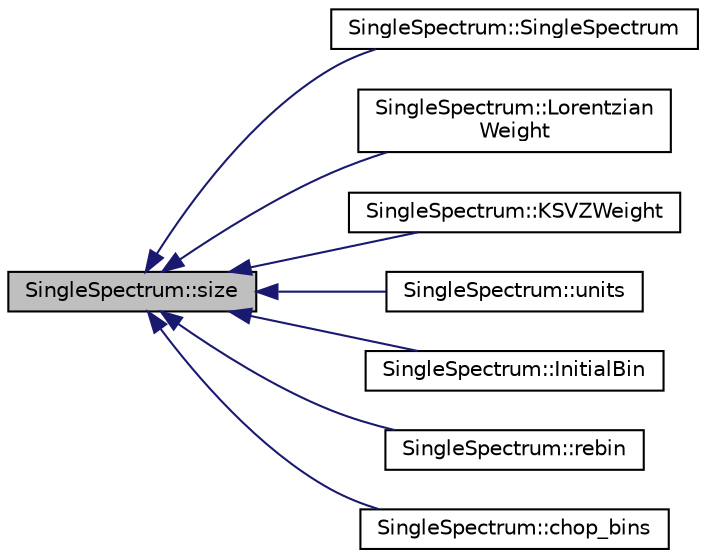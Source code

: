 digraph "SingleSpectrum::size"
{
  edge [fontname="Helvetica",fontsize="10",labelfontname="Helvetica",labelfontsize="10"];
  node [fontname="Helvetica",fontsize="10",shape=record];
  rankdir="LR";
  Node1 [label="SingleSpectrum::size",height=0.2,width=0.4,color="black", fillcolor="grey75", style="filled", fontcolor="black"];
  Node1 -> Node2 [dir="back",color="midnightblue",fontsize="10",style="solid",fontname="Helvetica"];
  Node2 [label="SingleSpectrum::SingleSpectrum",height=0.2,width=0.4,color="black", fillcolor="white", style="filled",URL="$class_single_spectrum.html#a964a944ac1fa20c59d18a1aec62ac149",tooltip="Construct a blank ( all power values and uncertainties = 0 ) SingleSpectrum with a particular number ..."];
  Node1 -> Node3 [dir="back",color="midnightblue",fontsize="10",style="solid",fontname="Helvetica"];
  Node3 [label="SingleSpectrum::Lorentzian\lWeight",height=0.2,width=0.4,color="black", fillcolor="white", style="filled",URL="$class_single_spectrum.html#a3069daec9b412a1d9a98b67cd9bc5aa2",tooltip="Weight each point in the spectrum by how far away it is from the center frequency. "];
  Node1 -> Node4 [dir="back",color="midnightblue",fontsize="10",style="solid",fontname="Helvetica"];
  Node4 [label="SingleSpectrum::KSVZWeight",height=0.2,width=0.4,color="black", fillcolor="white", style="filled",URL="$class_single_spectrum.html#aff7c0ae4597282530e2e7bfbab305dcf",tooltip="Convert spectrum from units of Excess power to units of . "];
  Node1 -> Node5 [dir="back",color="midnightblue",fontsize="10",style="solid",fontname="Helvetica"];
  Node5 [label="SingleSpectrum::units",height=0.2,width=0.4,color="black", fillcolor="white", style="filled",URL="$class_single_spectrum.html#a20a4b8c22c80d84341e4226f43a54c50",tooltip="Get the current units that the Spectrum is in. "];
  Node1 -> Node6 [dir="back",color="midnightblue",fontsize="10",style="solid",fontname="Helvetica"];
  Node6 [label="SingleSpectrum::InitialBin",height=0.2,width=0.4,color="black", fillcolor="white", style="filled",URL="$class_single_spectrum.html#a68722e243799928f35696b91dd3eec99",tooltip="Perform initial binning of a raw power spectrum and initializes spectrum uncertainties. "];
  Node1 -> Node7 [dir="back",color="midnightblue",fontsize="10",style="solid",fontname="Helvetica"];
  Node7 [label="SingleSpectrum::rebin",height=0.2,width=0.4,color="black", fillcolor="white", style="filled",URL="$class_single_spectrum.html#ac39957d9b67a322272d1089aa6dd6c4c",tooltip="Rebin the current spectra, averaging all power spectrum points and uncertainties. ..."];
  Node1 -> Node8 [dir="back",color="midnightblue",fontsize="10",style="solid",fontname="Helvetica"];
  Node8 [label="SingleSpectrum::chop_bins",height=0.2,width=0.4,color="black", fillcolor="white", style="filled",URL="$class_single_spectrum.html#afea78595e8232ecb15f3c2f5d825cef1",tooltip="Elminate bins from the head and tail of the current spectrum. "];
}
